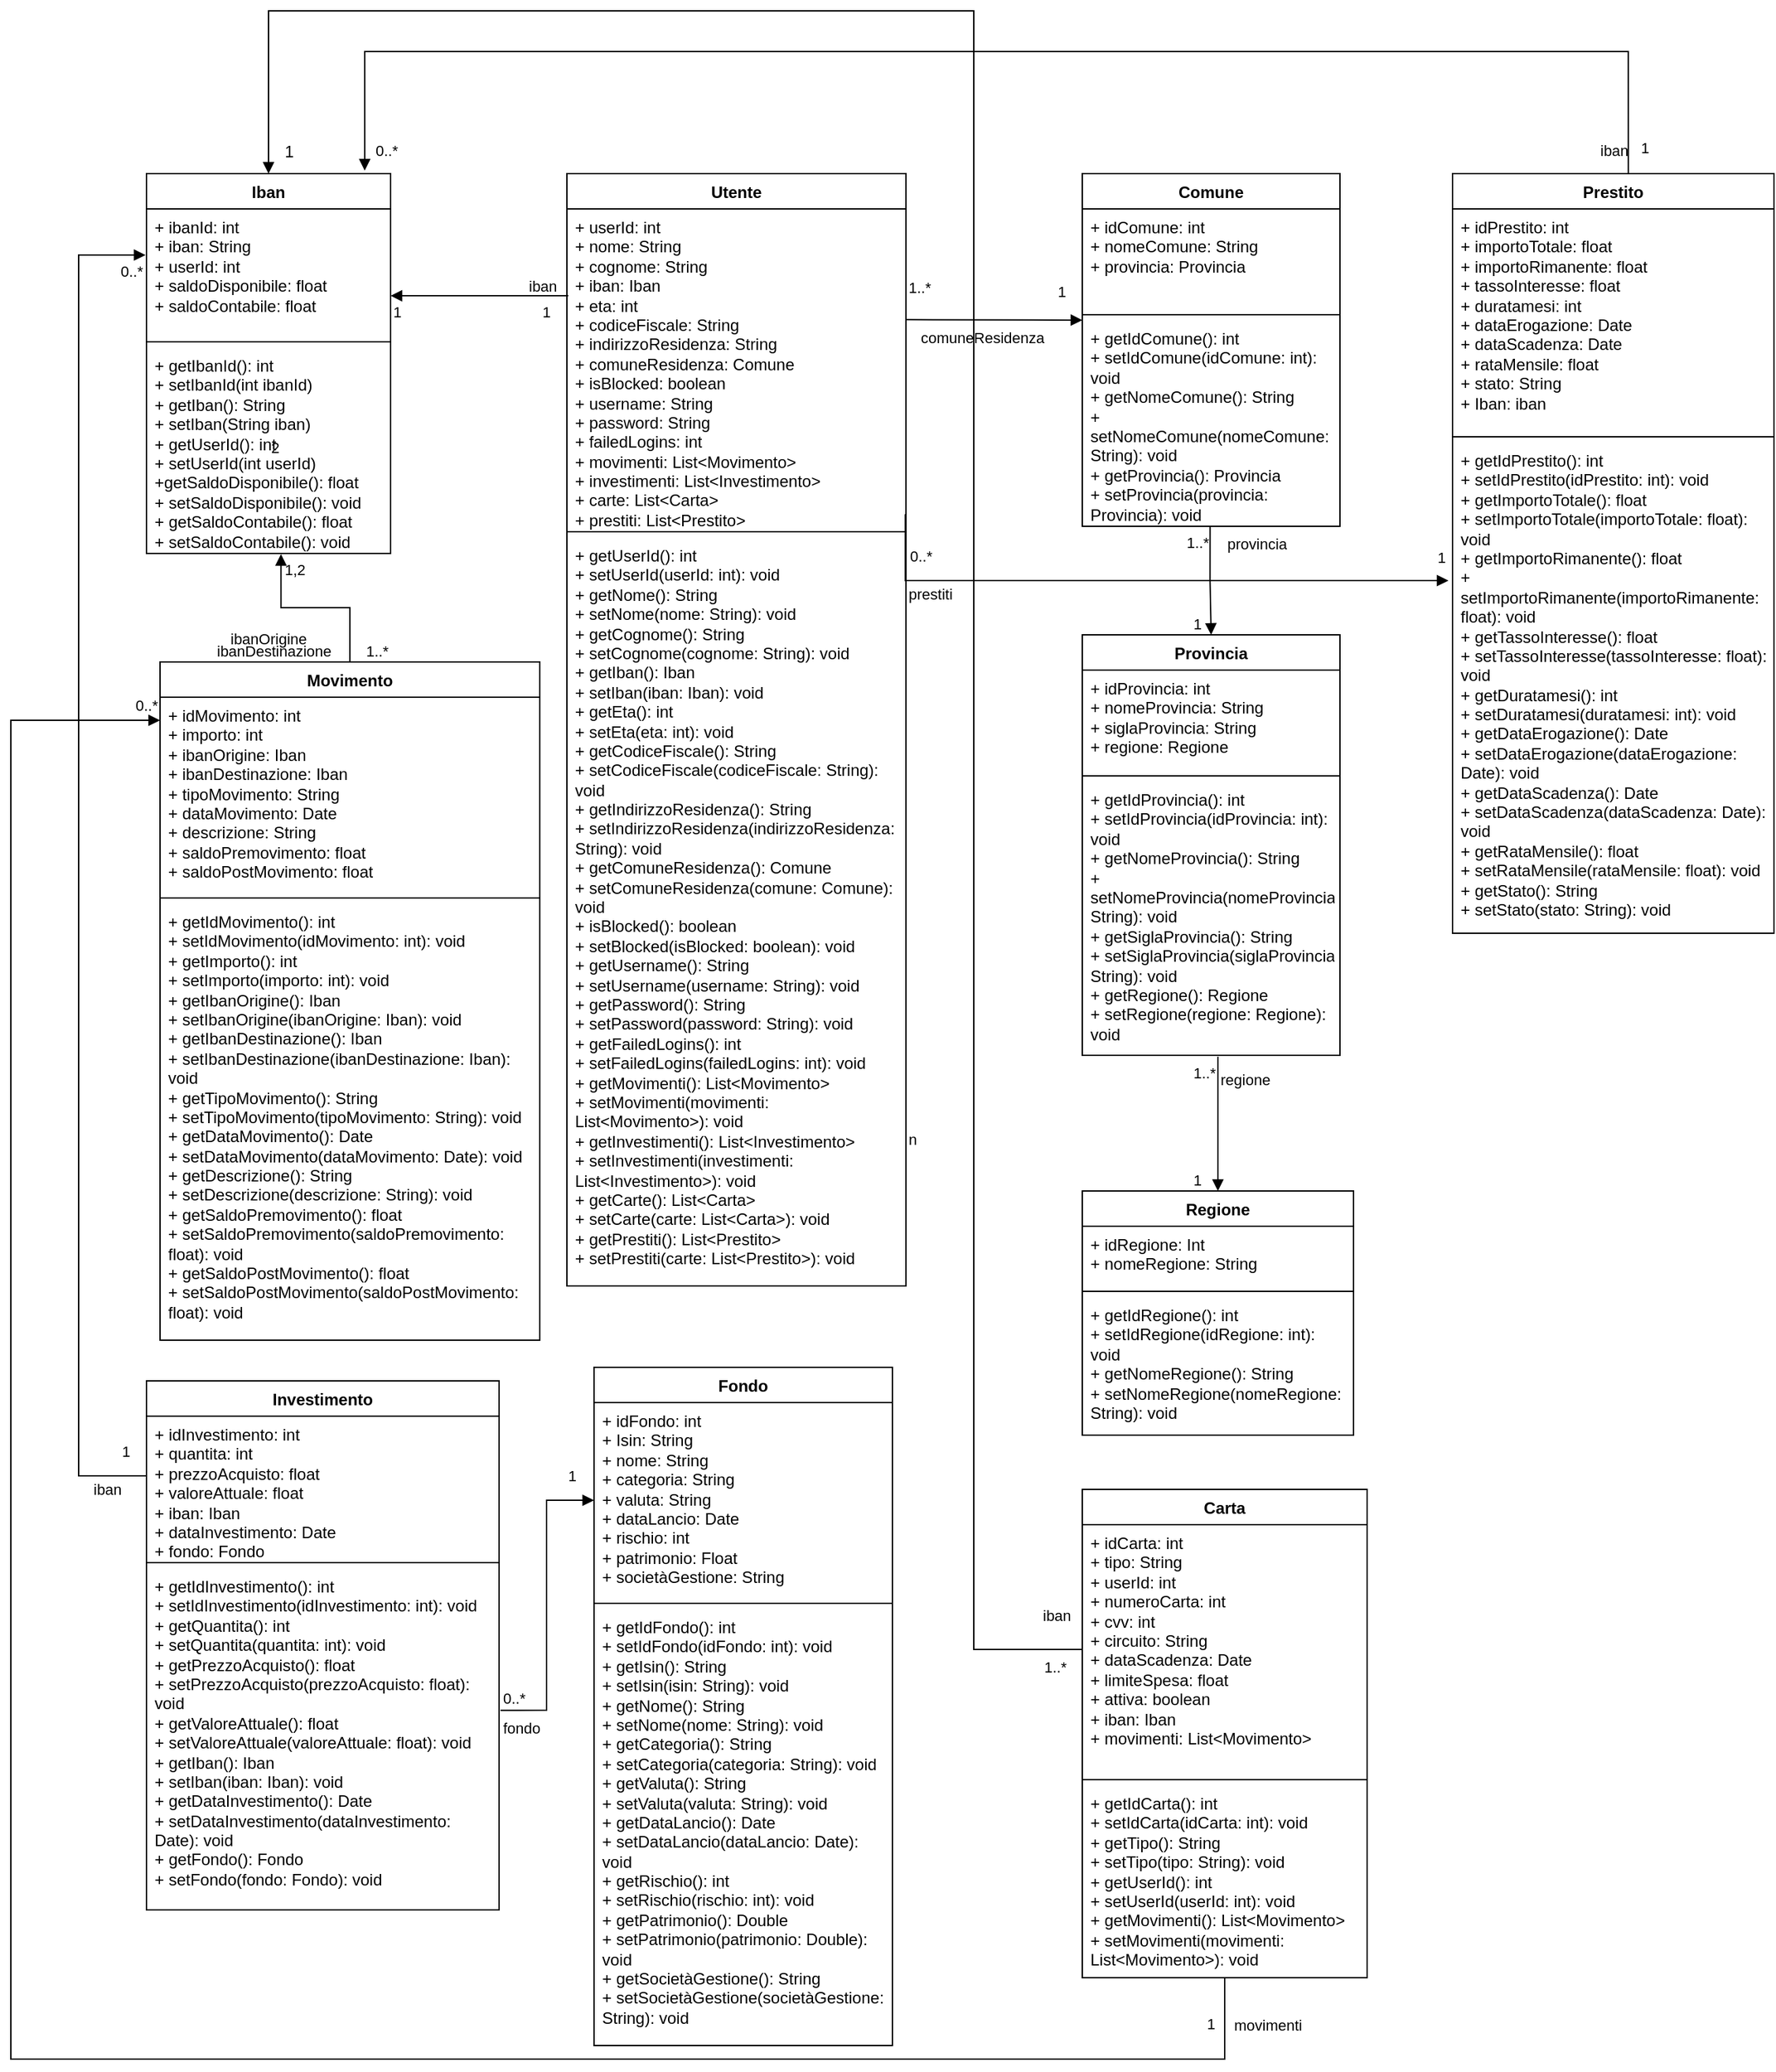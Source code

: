 <mxfile version="27.2.0">
  <diagram name="Pagina-1" id="2231qErL2XZOnBb7ZVaO">
    <mxGraphModel dx="1758" dy="702" grid="1" gridSize="10" guides="0" tooltips="1" connect="1" arrows="1" fold="1" page="1" pageScale="1" pageWidth="207" pageHeight="207" math="0" shadow="0">
      <root>
        <mxCell id="0" />
        <mxCell id="1" parent="0" />
        <mxCell id="pQTNSRN1XWMmVa6OmcXm-1" value="Utente" style="swimlane;fontStyle=1;align=center;verticalAlign=top;childLayout=stackLayout;horizontal=1;startSize=26;horizontalStack=0;resizeParent=1;resizeParentMax=0;resizeLast=0;collapsible=1;marginBottom=0;whiteSpace=wrap;html=1;" vertex="1" parent="1">
          <mxGeometry x="1270" y="840" width="250" height="820" as="geometry" />
        </mxCell>
        <mxCell id="pQTNSRN1XWMmVa6OmcXm-2" value="&lt;div&gt;+ userId: int&lt;/div&gt;&lt;div&gt;+ nome: String&lt;/div&gt;&lt;div&gt;+ cognome: String&lt;/div&gt;&lt;div&gt;+ iban: Iban&lt;/div&gt;&lt;div&gt;+ eta: int&lt;/div&gt;&lt;div&gt;+ codiceFiscale: String&lt;/div&gt;&lt;div&gt;+ indirizzoResidenza: String&lt;/div&gt;&lt;div&gt;+ comuneResidenza: Comune&lt;/div&gt;&lt;div&gt;+ isBlocked: boolean&lt;/div&gt;&lt;div&gt;+ username: String&lt;/div&gt;&lt;div&gt;+ password: String&lt;/div&gt;&lt;div&gt;+ failedLogins: int&lt;/div&gt;&lt;div&gt;+ movimenti: List&amp;lt;Movimento&amp;gt;&lt;/div&gt;&lt;div&gt;+ investimenti: List&amp;lt;Investimento&amp;gt;&lt;/div&gt;&lt;div&gt;+ carte: List&amp;lt;Carta&amp;gt;&lt;/div&gt;&lt;div&gt;+ prestiti: List&amp;lt;Prestito&amp;gt;&lt;/div&gt;" style="text;strokeColor=none;fillColor=none;align=left;verticalAlign=top;spacingLeft=4;spacingRight=4;overflow=hidden;rotatable=0;points=[[0,0.5],[1,0.5]];portConstraint=eastwest;whiteSpace=wrap;html=1;" vertex="1" parent="pQTNSRN1XWMmVa6OmcXm-1">
          <mxGeometry y="26" width="250" height="234" as="geometry" />
        </mxCell>
        <mxCell id="pQTNSRN1XWMmVa6OmcXm-3" value="" style="line;strokeWidth=1;fillColor=none;align=left;verticalAlign=middle;spacingTop=-1;spacingLeft=3;spacingRight=3;rotatable=0;labelPosition=right;points=[];portConstraint=eastwest;strokeColor=inherit;" vertex="1" parent="pQTNSRN1XWMmVa6OmcXm-1">
          <mxGeometry y="260" width="250" height="8" as="geometry" />
        </mxCell>
        <mxCell id="pQTNSRN1XWMmVa6OmcXm-4" value="&lt;div&gt;&lt;div&gt;&lt;div&gt;+ getUserId(): int&lt;/div&gt;&lt;div&gt;+ setUserId(userId: int): void&lt;/div&gt;&lt;div&gt;+ getNome(): String&lt;/div&gt;&lt;div&gt;+ setNome(nome: String): void&lt;/div&gt;&lt;div&gt;+ getCognome(): String&lt;/div&gt;&lt;div&gt;+ setCognome(cognome: String): void&lt;/div&gt;&lt;div&gt;+ getIban(): Iban&lt;/div&gt;&lt;div&gt;+ setIban(iban: Iban): void&lt;/div&gt;&lt;div&gt;+ getEta(): int&lt;/div&gt;&lt;div&gt;+ setEta(eta: int): void&lt;/div&gt;&lt;div&gt;+ getCodiceFiscale(): String&lt;/div&gt;&lt;div&gt;+ setCodiceFiscale(codiceFiscale: String): void&lt;/div&gt;&lt;div&gt;+ getIndirizzoResidenza(): String&lt;/div&gt;&lt;div&gt;+ setIndirizzoResidenza(indirizzoResidenza: String): void&lt;/div&gt;&lt;div&gt;+ getComuneResidenza(): Comune&lt;/div&gt;&lt;div&gt;+ setComuneResidenza(comune: Comune): void&lt;/div&gt;&lt;div&gt;+ isBlocked(): boolean&lt;/div&gt;&lt;div&gt;+ setBlocked(isBlocked: boolean): void&lt;/div&gt;&lt;div&gt;+ getUsername(): String&lt;/div&gt;&lt;div&gt;+ setUsername(username: String): void&lt;/div&gt;&lt;div&gt;+ getPassword(): String&lt;/div&gt;&lt;div&gt;+ setPassword(password: String): void&lt;/div&gt;&lt;div&gt;+ getFailedLogins(): int&lt;/div&gt;&lt;div&gt;+ setFailedLogins(failedLogins: int): void&lt;/div&gt;&lt;div&gt;+ getMovimenti(): List&amp;lt;Movimento&amp;gt;&lt;/div&gt;&lt;div&gt;+ setMovimenti(movimenti: List&amp;lt;Movimento&amp;gt;): void&lt;/div&gt;&lt;div&gt;+ getInvestimenti(): List&amp;lt;Investimento&amp;gt;&lt;/div&gt;&lt;div&gt;+ setInvestimenti(investimenti: List&amp;lt;Investimento&amp;gt;): void&lt;/div&gt;&lt;div&gt;+ getCarte(): List&amp;lt;Carta&amp;gt;&lt;/div&gt;&lt;div&gt;+ setCarte(carte: List&amp;lt;Carta&amp;gt;): void&lt;/div&gt;&lt;/div&gt;&lt;/div&gt;&lt;div&gt;&lt;div&gt;+ getPrestiti(): List&amp;lt;Prestito&amp;gt;&lt;/div&gt;&lt;div&gt;+ setPrestiti(carte: List&amp;lt;Prestito&amp;gt;): void&lt;/div&gt;&lt;/div&gt;&lt;div&gt;&lt;br&gt;&lt;/div&gt;" style="text;strokeColor=none;fillColor=none;align=left;verticalAlign=top;spacingLeft=4;spacingRight=4;overflow=hidden;rotatable=0;points=[[0,0.5],[1,0.5]];portConstraint=eastwest;whiteSpace=wrap;html=1;" vertex="1" parent="pQTNSRN1XWMmVa6OmcXm-1">
          <mxGeometry y="268" width="250" height="552" as="geometry" />
        </mxCell>
        <mxCell id="pQTNSRN1XWMmVa6OmcXm-5" value="Iban" style="swimlane;fontStyle=1;align=center;verticalAlign=top;childLayout=stackLayout;horizontal=1;startSize=26;horizontalStack=0;resizeParent=1;resizeParentMax=0;resizeLast=0;collapsible=1;marginBottom=0;whiteSpace=wrap;html=1;" vertex="1" parent="1">
          <mxGeometry x="960" y="840" width="180" height="280" as="geometry" />
        </mxCell>
        <mxCell id="pQTNSRN1XWMmVa6OmcXm-6" value="+ ibanId: int&lt;div&gt;+ iban: String&lt;/div&gt;&lt;div&gt;+ userId: int&lt;/div&gt;&lt;div&gt;+ saldoDisponibile: float&lt;/div&gt;&lt;div&gt;+ saldoContabile: float&lt;/div&gt;" style="text;strokeColor=none;fillColor=none;align=left;verticalAlign=top;spacingLeft=4;spacingRight=4;overflow=hidden;rotatable=0;points=[[0,0.5],[1,0.5]];portConstraint=eastwest;whiteSpace=wrap;html=1;" vertex="1" parent="pQTNSRN1XWMmVa6OmcXm-5">
          <mxGeometry y="26" width="180" height="94" as="geometry" />
        </mxCell>
        <mxCell id="pQTNSRN1XWMmVa6OmcXm-7" value="" style="line;strokeWidth=1;fillColor=none;align=left;verticalAlign=middle;spacingTop=-1;spacingLeft=3;spacingRight=3;rotatable=0;labelPosition=right;points=[];portConstraint=eastwest;strokeColor=inherit;" vertex="1" parent="pQTNSRN1XWMmVa6OmcXm-5">
          <mxGeometry y="120" width="180" height="8" as="geometry" />
        </mxCell>
        <mxCell id="pQTNSRN1XWMmVa6OmcXm-8" value="&lt;div&gt;+ getIbanId(): int&lt;/div&gt;&lt;div&gt;+ setIbanId(int ibanId)&lt;/div&gt;&lt;div&gt;+ getIban(): String&lt;/div&gt;&lt;div&gt;+ setIban(String iban)&lt;/div&gt;&lt;div&gt;+ getUserId(): int&lt;/div&gt;&lt;div&gt;+ setUserId(int userId)&lt;br&gt;+getSaldoDisponibile(): float&lt;/div&gt;&lt;div&gt;&lt;div&gt;+ setSaldoDisponibile(): void&lt;/div&gt;&lt;/div&gt;&lt;div&gt;+ getSaldoContabile(): float&lt;/div&gt;&lt;div&gt;+ setSaldoContabile(): void&lt;/div&gt;&lt;div&gt;&lt;br&gt;&lt;/div&gt;" style="text;strokeColor=none;fillColor=none;align=left;verticalAlign=top;spacingLeft=4;spacingRight=4;overflow=hidden;rotatable=0;points=[[0,0.5],[1,0.5]];portConstraint=eastwest;whiteSpace=wrap;html=1;" vertex="1" parent="pQTNSRN1XWMmVa6OmcXm-5">
          <mxGeometry y="128" width="180" height="152" as="geometry" />
        </mxCell>
        <mxCell id="pQTNSRN1XWMmVa6OmcXm-9" value="iban" style="endArrow=block;endFill=1;html=1;edgeStyle=orthogonalEdgeStyle;align=left;verticalAlign=top;rounded=0;entryX=1;entryY=0.681;entryDx=0;entryDy=0;entryPerimeter=0;labelBackgroundColor=none;" edge="1" parent="1" target="pQTNSRN1XWMmVa6OmcXm-6">
          <mxGeometry x="-0.527" y="-20" relative="1" as="geometry">
            <mxPoint x="1271" y="930" as="sourcePoint" />
            <mxPoint x="1160" y="910" as="targetPoint" />
            <Array as="points">
              <mxPoint x="1271" y="930" />
            </Array>
            <mxPoint as="offset" />
          </mxGeometry>
        </mxCell>
        <mxCell id="pQTNSRN1XWMmVa6OmcXm-10" value="1" style="edgeLabel;resizable=0;html=1;align=left;verticalAlign=bottom;labelBackgroundColor=none;" connectable="0" vertex="1" parent="pQTNSRN1XWMmVa6OmcXm-9">
          <mxGeometry x="-1" relative="1" as="geometry">
            <mxPoint x="-131" y="20" as="offset" />
          </mxGeometry>
        </mxCell>
        <mxCell id="pQTNSRN1XWMmVa6OmcXm-15" value="Comune" style="swimlane;fontStyle=1;align=center;verticalAlign=top;childLayout=stackLayout;horizontal=1;startSize=26;horizontalStack=0;resizeParent=1;resizeParentMax=0;resizeLast=0;collapsible=1;marginBottom=0;whiteSpace=wrap;html=1;" vertex="1" parent="1">
          <mxGeometry x="1650" y="840" width="190" height="260" as="geometry" />
        </mxCell>
        <mxCell id="pQTNSRN1XWMmVa6OmcXm-16" value="+ idComune: int&lt;div&gt;+ nomeComune: String&lt;/div&gt;&lt;div&gt;+ provincia: Provincia&lt;br&gt;&lt;div&gt;&lt;br&gt;&lt;/div&gt;&lt;/div&gt;" style="text;strokeColor=none;fillColor=none;align=left;verticalAlign=top;spacingLeft=4;spacingRight=4;overflow=hidden;rotatable=0;points=[[0,0.5],[1,0.5]];portConstraint=eastwest;whiteSpace=wrap;html=1;" vertex="1" parent="pQTNSRN1XWMmVa6OmcXm-15">
          <mxGeometry y="26" width="190" height="74" as="geometry" />
        </mxCell>
        <mxCell id="pQTNSRN1XWMmVa6OmcXm-17" value="" style="line;strokeWidth=1;fillColor=none;align=left;verticalAlign=middle;spacingTop=-1;spacingLeft=3;spacingRight=3;rotatable=0;labelPosition=right;points=[];portConstraint=eastwest;strokeColor=inherit;" vertex="1" parent="pQTNSRN1XWMmVa6OmcXm-15">
          <mxGeometry y="100" width="190" height="8" as="geometry" />
        </mxCell>
        <mxCell id="pQTNSRN1XWMmVa6OmcXm-18" value="&lt;div&gt;&lt;div&gt;+ getIdComune(): int&lt;/div&gt;&lt;div&gt;+ setIdComune(idComune: int): void&lt;/div&gt;&lt;div&gt;+ getNomeComune(): String&lt;/div&gt;&lt;div&gt;+ setNomeComune(nomeComune: String): void&lt;/div&gt;&lt;div&gt;+ getProvincia(): Provincia&lt;/div&gt;&lt;div&gt;+ setProvincia(provincia: Provincia): void&lt;/div&gt;&lt;/div&gt;&lt;div&gt;&lt;br&gt;&lt;/div&gt;" style="text;strokeColor=none;fillColor=none;align=left;verticalAlign=top;spacingLeft=4;spacingRight=4;overflow=hidden;rotatable=0;points=[[0,0.5],[1,0.5]];portConstraint=eastwest;whiteSpace=wrap;html=1;" vertex="1" parent="pQTNSRN1XWMmVa6OmcXm-15">
          <mxGeometry y="108" width="190" height="152" as="geometry" />
        </mxCell>
        <mxCell id="pQTNSRN1XWMmVa6OmcXm-19" value="comuneResidenza" style="endArrow=block;endFill=1;html=1;edgeStyle=orthogonalEdgeStyle;align=left;verticalAlign=top;rounded=0;labelBackgroundColor=none;exitX=1;exitY=0.349;exitDx=0;exitDy=0;exitPerimeter=0;" edge="1" parent="1" source="pQTNSRN1XWMmVa6OmcXm-2">
          <mxGeometry x="-0.855" relative="1" as="geometry">
            <mxPoint x="1510" y="950" as="sourcePoint" />
            <mxPoint x="1650" y="948" as="targetPoint" />
            <Array as="points">
              <mxPoint x="1540" y="948" />
              <mxPoint x="1650" y="948" />
            </Array>
            <mxPoint as="offset" />
          </mxGeometry>
        </mxCell>
        <mxCell id="pQTNSRN1XWMmVa6OmcXm-20" value="1..*" style="edgeLabel;resizable=0;html=1;align=left;verticalAlign=bottom;" connectable="0" vertex="1" parent="pQTNSRN1XWMmVa6OmcXm-19">
          <mxGeometry x="-1" relative="1" as="geometry">
            <mxPoint y="-15" as="offset" />
          </mxGeometry>
        </mxCell>
        <mxCell id="pQTNSRN1XWMmVa6OmcXm-22" value="1" style="edgeLabel;resizable=0;html=1;align=left;verticalAlign=bottom;labelBackgroundColor=none;" connectable="0" vertex="1" parent="1">
          <mxGeometry x="1630" y="935" as="geometry" />
        </mxCell>
        <mxCell id="pQTNSRN1XWMmVa6OmcXm-23" value="Provincia" style="swimlane;fontStyle=1;align=center;verticalAlign=top;childLayout=stackLayout;horizontal=1;startSize=26;horizontalStack=0;resizeParent=1;resizeParentMax=0;resizeLast=0;collapsible=1;marginBottom=0;whiteSpace=wrap;html=1;" vertex="1" parent="1">
          <mxGeometry x="1650" y="1180" width="190" height="310" as="geometry" />
        </mxCell>
        <mxCell id="pQTNSRN1XWMmVa6OmcXm-24" value="+ idProvincia: int&lt;div&gt;+ nomeProvincia: String&lt;/div&gt;&lt;div&gt;+ siglaProvincia: String&lt;/div&gt;&lt;div&gt;+ regione: Regione&lt;br&gt;&lt;div&gt;&lt;br&gt;&lt;/div&gt;&lt;/div&gt;" style="text;strokeColor=none;fillColor=none;align=left;verticalAlign=top;spacingLeft=4;spacingRight=4;overflow=hidden;rotatable=0;points=[[0,0.5],[1,0.5]];portConstraint=eastwest;whiteSpace=wrap;html=1;" vertex="1" parent="pQTNSRN1XWMmVa6OmcXm-23">
          <mxGeometry y="26" width="190" height="74" as="geometry" />
        </mxCell>
        <mxCell id="pQTNSRN1XWMmVa6OmcXm-25" value="" style="line;strokeWidth=1;fillColor=none;align=left;verticalAlign=middle;spacingTop=-1;spacingLeft=3;spacingRight=3;rotatable=0;labelPosition=right;points=[];portConstraint=eastwest;strokeColor=inherit;" vertex="1" parent="pQTNSRN1XWMmVa6OmcXm-23">
          <mxGeometry y="100" width="190" height="8" as="geometry" />
        </mxCell>
        <mxCell id="pQTNSRN1XWMmVa6OmcXm-26" value="&lt;div&gt;&lt;div&gt;+ getIdProvincia(): int&lt;/div&gt;&lt;div&gt;+ setIdProvincia(idProvincia: int): void&lt;/div&gt;&lt;div&gt;+ getNomeProvincia(): String&lt;/div&gt;&lt;div&gt;+ setNomeProvincia(nomeProvincia: String): void&lt;/div&gt;&lt;div&gt;+ getSiglaProvincia(): String&lt;/div&gt;&lt;div&gt;+ setSiglaProvincia(siglaProvincia: String): void&lt;/div&gt;&lt;div&gt;+ getRegione(): Regione&lt;/div&gt;&lt;div&gt;+ setRegione(regione: Regione): void&lt;/div&gt;&lt;/div&gt;&lt;div&gt;&lt;br&gt;&lt;/div&gt;" style="text;strokeColor=none;fillColor=none;align=left;verticalAlign=top;spacingLeft=4;spacingRight=4;overflow=hidden;rotatable=0;points=[[0,0.5],[1,0.5]];portConstraint=eastwest;whiteSpace=wrap;html=1;" vertex="1" parent="pQTNSRN1XWMmVa6OmcXm-23">
          <mxGeometry y="108" width="190" height="202" as="geometry" />
        </mxCell>
        <mxCell id="pQTNSRN1XWMmVa6OmcXm-28" value="provincia" style="endArrow=block;endFill=1;html=1;edgeStyle=orthogonalEdgeStyle;align=left;verticalAlign=top;rounded=0;exitX=0.496;exitY=1.003;exitDx=0;exitDy=0;exitPerimeter=0;entryX=0.5;entryY=0;entryDx=0;entryDy=0;labelBackgroundColor=none;" edge="1" parent="1" source="pQTNSRN1XWMmVa6OmcXm-18" target="pQTNSRN1XWMmVa6OmcXm-23">
          <mxGeometry x="-1" y="11" relative="1" as="geometry">
            <mxPoint x="1760" y="1130" as="sourcePoint" />
            <mxPoint x="1730" y="1200" as="targetPoint" />
            <mxPoint as="offset" />
          </mxGeometry>
        </mxCell>
        <mxCell id="pQTNSRN1XWMmVa6OmcXm-29" value="1..*" style="edgeLabel;resizable=0;html=1;align=left;verticalAlign=bottom;labelBackgroundColor=none;" connectable="0" vertex="1" parent="pQTNSRN1XWMmVa6OmcXm-28">
          <mxGeometry x="-1" relative="1" as="geometry">
            <mxPoint x="-19" y="20" as="offset" />
          </mxGeometry>
        </mxCell>
        <mxCell id="pQTNSRN1XWMmVa6OmcXm-30" value="1" style="edgeLabel;resizable=0;html=1;align=left;verticalAlign=bottom;labelBackgroundColor=none;" connectable="0" vertex="1" parent="1">
          <mxGeometry x="1730" y="1180" as="geometry" />
        </mxCell>
        <mxCell id="pQTNSRN1XWMmVa6OmcXm-31" value="Regione" style="swimlane;fontStyle=1;align=center;verticalAlign=top;childLayout=stackLayout;horizontal=1;startSize=26;horizontalStack=0;resizeParent=1;resizeParentMax=0;resizeLast=0;collapsible=1;marginBottom=0;whiteSpace=wrap;html=1;" vertex="1" parent="1">
          <mxGeometry x="1650" y="1590" width="200" height="180" as="geometry" />
        </mxCell>
        <mxCell id="pQTNSRN1XWMmVa6OmcXm-32" value="+ idRegione: Int&lt;div&gt;+ nomeRegione: String&lt;/div&gt;" style="text;strokeColor=none;fillColor=none;align=left;verticalAlign=top;spacingLeft=4;spacingRight=4;overflow=hidden;rotatable=0;points=[[0,0.5],[1,0.5]];portConstraint=eastwest;whiteSpace=wrap;html=1;" vertex="1" parent="pQTNSRN1XWMmVa6OmcXm-31">
          <mxGeometry y="26" width="200" height="44" as="geometry" />
        </mxCell>
        <mxCell id="pQTNSRN1XWMmVa6OmcXm-33" value="" style="line;strokeWidth=1;fillColor=none;align=left;verticalAlign=middle;spacingTop=-1;spacingLeft=3;spacingRight=3;rotatable=0;labelPosition=right;points=[];portConstraint=eastwest;strokeColor=inherit;" vertex="1" parent="pQTNSRN1XWMmVa6OmcXm-31">
          <mxGeometry y="70" width="200" height="8" as="geometry" />
        </mxCell>
        <mxCell id="pQTNSRN1XWMmVa6OmcXm-34" value="&lt;div&gt;&lt;div&gt;+ getIdRegione(): int&lt;/div&gt;&lt;div&gt;+ setIdRegione(idRegione: int): void&lt;/div&gt;&lt;div&gt;+ getNomeRegione(): String&lt;/div&gt;&lt;div&gt;+ setNomeRegione(nomeRegione: String): void&lt;/div&gt;&lt;/div&gt;&lt;div&gt;&lt;br&gt;&lt;/div&gt;" style="text;strokeColor=none;fillColor=none;align=left;verticalAlign=top;spacingLeft=4;spacingRight=4;overflow=hidden;rotatable=0;points=[[0,0.5],[1,0.5]];portConstraint=eastwest;whiteSpace=wrap;html=1;" vertex="1" parent="pQTNSRN1XWMmVa6OmcXm-31">
          <mxGeometry y="78" width="200" height="102" as="geometry" />
        </mxCell>
        <mxCell id="pQTNSRN1XWMmVa6OmcXm-35" value="regione" style="endArrow=block;endFill=1;html=1;edgeStyle=orthogonalEdgeStyle;align=left;verticalAlign=top;rounded=0;entryX=0.5;entryY=0;entryDx=0;entryDy=0;labelBackgroundColor=none;" edge="1" parent="1" target="pQTNSRN1XWMmVa6OmcXm-31">
          <mxGeometry x="-0.901" y="-1" relative="1" as="geometry">
            <mxPoint x="1750" y="1491" as="sourcePoint" />
            <mxPoint x="1600" y="1420" as="targetPoint" />
            <Array as="points">
              <mxPoint x="1750" y="1491" />
            </Array>
            <mxPoint x="1" y="-1" as="offset" />
          </mxGeometry>
        </mxCell>
        <mxCell id="pQTNSRN1XWMmVa6OmcXm-36" value="1..*" style="edgeLabel;resizable=0;html=1;align=left;verticalAlign=bottom;labelBackgroundColor=none;" connectable="0" vertex="1" parent="pQTNSRN1XWMmVa6OmcXm-35">
          <mxGeometry x="-1" relative="1" as="geometry">
            <mxPoint x="-20" y="20" as="offset" />
          </mxGeometry>
        </mxCell>
        <mxCell id="pQTNSRN1XWMmVa6OmcXm-37" value="1" style="edgeLabel;resizable=0;html=1;align=left;verticalAlign=bottom;labelBackgroundColor=none;" connectable="0" vertex="1" parent="1">
          <mxGeometry x="1730" y="1590" as="geometry" />
        </mxCell>
        <mxCell id="pQTNSRN1XWMmVa6OmcXm-38" value="1" style="edgeLabel;resizable=0;html=1;align=left;verticalAlign=bottom;labelBackgroundColor=none;" connectable="0" vertex="1" parent="1">
          <mxGeometry x="1250" y="950" as="geometry" />
        </mxCell>
        <mxCell id="pQTNSRN1XWMmVa6OmcXm-47" value="Movimento" style="swimlane;fontStyle=1;align=center;verticalAlign=top;childLayout=stackLayout;horizontal=1;startSize=26;horizontalStack=0;resizeParent=1;resizeParentMax=0;resizeLast=0;collapsible=1;marginBottom=0;whiteSpace=wrap;html=1;" vertex="1" parent="1">
          <mxGeometry x="970" y="1200" width="280" height="500" as="geometry" />
        </mxCell>
        <mxCell id="pQTNSRN1XWMmVa6OmcXm-48" value="+ idMovimento: int&lt;div&gt;+ importo: int&lt;/div&gt;&lt;div&gt;+ ibanOrigine: Iban&lt;/div&gt;&lt;div&gt;+ ibanDestinazione: Iban&lt;/div&gt;&lt;div&gt;+ tipoMovimento: String&lt;/div&gt;&lt;div&gt;+ dataMovimento: Date&lt;/div&gt;&lt;div&gt;+ descrizione: String&lt;/div&gt;&lt;div&gt;+ saldoPremovimento: float&lt;/div&gt;&lt;div&gt;+ saldoPostMovimento: float&lt;/div&gt;&lt;div&gt;&lt;br&gt;&lt;/div&gt;" style="text;strokeColor=none;fillColor=none;align=left;verticalAlign=top;spacingLeft=4;spacingRight=4;overflow=hidden;rotatable=0;points=[[0,0.5],[1,0.5]];portConstraint=eastwest;whiteSpace=wrap;html=1;" vertex="1" parent="pQTNSRN1XWMmVa6OmcXm-47">
          <mxGeometry y="26" width="280" height="144" as="geometry" />
        </mxCell>
        <mxCell id="pQTNSRN1XWMmVa6OmcXm-49" value="" style="line;strokeWidth=1;fillColor=none;align=left;verticalAlign=middle;spacingTop=-1;spacingLeft=3;spacingRight=3;rotatable=0;labelPosition=right;points=[];portConstraint=eastwest;strokeColor=inherit;" vertex="1" parent="pQTNSRN1XWMmVa6OmcXm-47">
          <mxGeometry y="170" width="280" height="8" as="geometry" />
        </mxCell>
        <mxCell id="pQTNSRN1XWMmVa6OmcXm-50" value="&lt;div&gt;&lt;div&gt;&lt;div&gt;+ getIdMovimento(): int&lt;/div&gt;&lt;div&gt;+ setIdMovimento(idMovimento: int): void&lt;/div&gt;&lt;div&gt;+ getImporto(): int&lt;/div&gt;&lt;div&gt;+ setImporto(importo: int): void&lt;/div&gt;&lt;div&gt;+ getIbanOrigine(): Iban&lt;/div&gt;&lt;div&gt;+ setIbanOrigine(ibanOrigine: Iban): void&lt;/div&gt;&lt;div&gt;+ getIbanDestinazione(): Iban&lt;/div&gt;&lt;div&gt;+ setIbanDestinazione(ibanDestinazione: Iban): void&lt;/div&gt;&lt;div&gt;+ getTipoMovimento(): String&lt;/div&gt;&lt;div&gt;+ setTipoMovimento(tipoMovimento: String): void&lt;/div&gt;&lt;div&gt;+ getDataMovimento(): Date&lt;/div&gt;&lt;div&gt;+ setDataMovimento(dataMovimento: Date): void&lt;/div&gt;&lt;div&gt;+ getDescrizione(): String&lt;/div&gt;&lt;div&gt;+ setDescrizione(descrizione: String): void&lt;/div&gt;&lt;div&gt;+ getSaldoPremovimento(): float&lt;/div&gt;&lt;div&gt;+ setSaldoPremovimento(saldoPremovimento: float): void&lt;/div&gt;&lt;div&gt;+ getSaldoPostMovimento(): float&lt;/div&gt;&lt;div&gt;+ setSaldoPostMovimento(saldoPostMovimento: float): void&lt;/div&gt;&lt;/div&gt;&lt;/div&gt;&lt;div&gt;&lt;br&gt;&lt;/div&gt;" style="text;strokeColor=none;fillColor=none;align=left;verticalAlign=top;spacingLeft=4;spacingRight=4;overflow=hidden;rotatable=0;points=[[0,0.5],[1,0.5]];portConstraint=eastwest;whiteSpace=wrap;html=1;" vertex="1" parent="pQTNSRN1XWMmVa6OmcXm-47">
          <mxGeometry y="178" width="280" height="322" as="geometry" />
        </mxCell>
        <mxCell id="pQTNSRN1XWMmVa6OmcXm-51" value="ibanOrigine" style="endArrow=block;endFill=1;html=1;edgeStyle=orthogonalEdgeStyle;align=left;verticalAlign=top;rounded=0;exitX=0.5;exitY=0;exitDx=0;exitDy=0;labelBackgroundColor=none;entryX=0.551;entryY=1.003;entryDx=0;entryDy=0;entryPerimeter=0;" edge="1" parent="1" source="pQTNSRN1XWMmVa6OmcXm-47" target="pQTNSRN1XWMmVa6OmcXm-8">
          <mxGeometry x="0.393" y="40" relative="1" as="geometry">
            <mxPoint x="1040" y="1130" as="sourcePoint" />
            <mxPoint x="1040" y="1070" as="targetPoint" />
            <mxPoint x="1" y="10" as="offset" />
          </mxGeometry>
        </mxCell>
        <mxCell id="pQTNSRN1XWMmVa6OmcXm-52" value="1..*" style="edgeLabel;resizable=0;html=1;align=left;verticalAlign=bottom;labelBackgroundColor=none;" connectable="0" vertex="1" parent="pQTNSRN1XWMmVa6OmcXm-51">
          <mxGeometry x="-1" relative="1" as="geometry">
            <mxPoint x="10" as="offset" />
          </mxGeometry>
        </mxCell>
        <mxCell id="pQTNSRN1XWMmVa6OmcXm-53" value="2" style="edgeLabel;resizable=0;html=1;align=left;verticalAlign=bottom;labelBackgroundColor=none;" connectable="0" vertex="1" parent="1">
          <mxGeometry x="1050" y="1050" as="geometry" />
        </mxCell>
        <mxCell id="pQTNSRN1XWMmVa6OmcXm-62" value="ibanDestinazione" style="edgeLabel;resizable=0;html=1;align=left;verticalAlign=bottom;labelBackgroundColor=none;" connectable="0" vertex="1" parent="1">
          <mxGeometry x="1010" y="1200" as="geometry" />
        </mxCell>
        <mxCell id="pQTNSRN1XWMmVa6OmcXm-64" value="Investimento" style="swimlane;fontStyle=1;align=center;verticalAlign=top;childLayout=stackLayout;horizontal=1;startSize=26;horizontalStack=0;resizeParent=1;resizeParentMax=0;resizeLast=0;collapsible=1;marginBottom=0;whiteSpace=wrap;html=1;" vertex="1" parent="1">
          <mxGeometry x="960" y="1730" width="260" height="390" as="geometry" />
        </mxCell>
        <mxCell id="pQTNSRN1XWMmVa6OmcXm-65" value="+ idInvestimento: int&lt;div&gt;+ quantita: int&lt;/div&gt;&lt;div&gt;+ prezzoAcquisto: float&lt;/div&gt;&lt;div&gt;+ valoreAttuale: float&lt;/div&gt;&lt;div&gt;+ iban: Iban&lt;/div&gt;&lt;div&gt;+ dataInvestimento: Date&lt;/div&gt;&lt;div&gt;+ fondo: Fondo&lt;/div&gt;&lt;div&gt;&lt;br&gt;&lt;div&gt;&lt;br&gt;&lt;/div&gt;&lt;div&gt;&lt;br&gt;&lt;/div&gt;&lt;/div&gt;" style="text;strokeColor=none;fillColor=none;align=left;verticalAlign=top;spacingLeft=4;spacingRight=4;overflow=hidden;rotatable=0;points=[[0,0.5],[1,0.5]];portConstraint=eastwest;whiteSpace=wrap;html=1;" vertex="1" parent="pQTNSRN1XWMmVa6OmcXm-64">
          <mxGeometry y="26" width="260" height="104" as="geometry" />
        </mxCell>
        <mxCell id="pQTNSRN1XWMmVa6OmcXm-66" value="" style="line;strokeWidth=1;fillColor=none;align=left;verticalAlign=middle;spacingTop=-1;spacingLeft=3;spacingRight=3;rotatable=0;labelPosition=right;points=[];portConstraint=eastwest;strokeColor=inherit;" vertex="1" parent="pQTNSRN1XWMmVa6OmcXm-64">
          <mxGeometry y="130" width="260" height="8" as="geometry" />
        </mxCell>
        <mxCell id="pQTNSRN1XWMmVa6OmcXm-67" value="&lt;div&gt;&lt;div&gt;&lt;div&gt;+ getIdInvestimento(): int&lt;/div&gt;&lt;div&gt;+ setIdInvestimento(idInvestimento: int): void&lt;/div&gt;&lt;div&gt;+ getQuantita(): int&lt;/div&gt;&lt;div&gt;+ setQuantita(quantita: int): void&lt;/div&gt;&lt;div&gt;+ getPrezzoAcquisto(): float&lt;/div&gt;&lt;div&gt;+ setPrezzoAcquisto(prezzoAcquisto: float): void&lt;/div&gt;&lt;div&gt;+ getValoreAttuale(): float&lt;/div&gt;&lt;div&gt;+ setValoreAttuale(valoreAttuale: float): void&lt;/div&gt;&lt;div&gt;+ getIban(): Iban&lt;/div&gt;&lt;div&gt;+ setIban(iban: Iban): void&lt;/div&gt;&lt;div&gt;+ getDataInvestimento(): Date&lt;/div&gt;&lt;div&gt;+ setDataInvestimento(dataInvestimento: Date): void&lt;/div&gt;&lt;div&gt;+ getFondo(): Fondo&lt;/div&gt;&lt;div&gt;+ setFondo(fondo: Fondo): void&lt;/div&gt;&lt;/div&gt;&lt;/div&gt;&lt;div&gt;&lt;br&gt;&lt;/div&gt;" style="text;strokeColor=none;fillColor=none;align=left;verticalAlign=top;spacingLeft=4;spacingRight=4;overflow=hidden;rotatable=0;points=[[0,0.5],[1,0.5]];portConstraint=eastwest;whiteSpace=wrap;html=1;" vertex="1" parent="pQTNSRN1XWMmVa6OmcXm-64">
          <mxGeometry y="138" width="260" height="252" as="geometry" />
        </mxCell>
        <mxCell id="pQTNSRN1XWMmVa6OmcXm-68" value="Fondo" style="swimlane;fontStyle=1;align=center;verticalAlign=top;childLayout=stackLayout;horizontal=1;startSize=26;horizontalStack=0;resizeParent=1;resizeParentMax=0;resizeLast=0;collapsible=1;marginBottom=0;whiteSpace=wrap;html=1;" vertex="1" parent="1">
          <mxGeometry x="1290" y="1720" width="220" height="500" as="geometry" />
        </mxCell>
        <mxCell id="pQTNSRN1XWMmVa6OmcXm-69" value="+ idFondo: int&lt;div&gt;+ Isin: String&lt;/div&gt;&lt;div&gt;+ nome: String&lt;/div&gt;&lt;div&gt;+ categoria: String&lt;/div&gt;&lt;div&gt;+ valuta: String&lt;/div&gt;&lt;div&gt;+ dataLancio: Date&lt;/div&gt;&lt;div&gt;+ rischio: int&lt;/div&gt;&lt;div&gt;+ patrimonio: Float&lt;/div&gt;&lt;div&gt;+ societàGestione: String&lt;/div&gt;" style="text;strokeColor=none;fillColor=none;align=left;verticalAlign=top;spacingLeft=4;spacingRight=4;overflow=hidden;rotatable=0;points=[[0,0.5],[1,0.5]];portConstraint=eastwest;whiteSpace=wrap;html=1;" vertex="1" parent="pQTNSRN1XWMmVa6OmcXm-68">
          <mxGeometry y="26" width="220" height="144" as="geometry" />
        </mxCell>
        <mxCell id="pQTNSRN1XWMmVa6OmcXm-70" value="" style="line;strokeWidth=1;fillColor=none;align=left;verticalAlign=middle;spacingTop=-1;spacingLeft=3;spacingRight=3;rotatable=0;labelPosition=right;points=[];portConstraint=eastwest;strokeColor=inherit;" vertex="1" parent="pQTNSRN1XWMmVa6OmcXm-68">
          <mxGeometry y="170" width="220" height="8" as="geometry" />
        </mxCell>
        <mxCell id="pQTNSRN1XWMmVa6OmcXm-71" value="&lt;div&gt;+ getIdFondo(): int&lt;/div&gt;&lt;div&gt;+ setIdFondo(idFondo: int): void&lt;/div&gt;&lt;div&gt;+ getIsin(): String&lt;/div&gt;&lt;div&gt;+ setIsin(isin: String): void&lt;/div&gt;&lt;div&gt;+ getNome(): String&lt;/div&gt;&lt;div&gt;+ setNome(nome: String): void&lt;/div&gt;&lt;div&gt;+ getCategoria(): String&lt;/div&gt;&lt;div&gt;+ setCategoria(categoria: String): void&lt;/div&gt;&lt;div&gt;+ getValuta(): String&lt;/div&gt;&lt;div&gt;+ setValuta(valuta: String): void&lt;/div&gt;&lt;div&gt;+ getDataLancio(): Date&lt;/div&gt;&lt;div&gt;+ setDataLancio(dataLancio: Date): void&lt;/div&gt;&lt;div&gt;+ getRischio(): int&lt;/div&gt;&lt;div&gt;+ setRischio(rischio: int): void&lt;/div&gt;&lt;div&gt;+ getPatrimonio(): Double&lt;/div&gt;&lt;div&gt;+ setPatrimonio(patrimonio: Double): void&lt;/div&gt;&lt;div&gt;+ getSocietàGestione(): String&lt;/div&gt;&lt;div&gt;+ setSocietàGestione(societàGestione: String): void&lt;/div&gt;&lt;div&gt;&lt;br&gt;&lt;/div&gt;" style="text;strokeColor=none;fillColor=none;align=left;verticalAlign=top;spacingLeft=4;spacingRight=4;overflow=hidden;rotatable=0;points=[[0,0.5],[1,0.5]];portConstraint=eastwest;whiteSpace=wrap;html=1;" vertex="1" parent="pQTNSRN1XWMmVa6OmcXm-68">
          <mxGeometry y="178" width="220" height="322" as="geometry" />
        </mxCell>
        <mxCell id="pQTNSRN1XWMmVa6OmcXm-72" value="fondo" style="endArrow=block;endFill=1;html=1;edgeStyle=orthogonalEdgeStyle;align=left;verticalAlign=top;rounded=0;exitX=1.004;exitY=0.416;exitDx=0;exitDy=0;exitPerimeter=0;" edge="1" parent="1" source="pQTNSRN1XWMmVa6OmcXm-67" target="pQTNSRN1XWMmVa6OmcXm-69">
          <mxGeometry x="-1" relative="1" as="geometry">
            <mxPoint x="1200" y="1730" as="sourcePoint" />
            <mxPoint x="1360" y="1730" as="targetPoint" />
          </mxGeometry>
        </mxCell>
        <mxCell id="pQTNSRN1XWMmVa6OmcXm-73" value="0..*" style="edgeLabel;resizable=0;html=1;align=left;verticalAlign=bottom;labelBackgroundColor=none;" connectable="0" vertex="1" parent="pQTNSRN1XWMmVa6OmcXm-72">
          <mxGeometry x="-1" relative="1" as="geometry" />
        </mxCell>
        <mxCell id="pQTNSRN1XWMmVa6OmcXm-74" value="1" style="edgeLabel;resizable=0;html=1;align=left;verticalAlign=bottom;labelBackgroundColor=none;" connectable="0" vertex="1" parent="1">
          <mxGeometry x="1230" y="1710" as="geometry">
            <mxPoint x="39" y="98" as="offset" />
          </mxGeometry>
        </mxCell>
        <mxCell id="pQTNSRN1XWMmVa6OmcXm-75" value="iban" style="endArrow=block;endFill=1;html=1;edgeStyle=orthogonalEdgeStyle;align=left;verticalAlign=top;rounded=0;exitX=0;exitY=0.327;exitDx=0;exitDy=0;labelBackgroundColor=none;exitPerimeter=0;entryX=-0.004;entryY=0.296;entryDx=0;entryDy=0;entryPerimeter=0;" edge="1" parent="1">
          <mxGeometry x="-0.913" y="-3" relative="1" as="geometry">
            <mxPoint x="960.0" y="1797.008" as="sourcePoint" />
            <mxPoint x="959.28" y="900.824" as="targetPoint" />
            <Array as="points">
              <mxPoint x="960" y="1800" />
              <mxPoint x="910" y="1800" />
              <mxPoint x="910" y="900" />
              <mxPoint x="959" y="900" />
            </Array>
            <mxPoint as="offset" />
          </mxGeometry>
        </mxCell>
        <mxCell id="pQTNSRN1XWMmVa6OmcXm-76" value="1" style="edgeLabel;resizable=0;html=1;align=left;verticalAlign=bottom;labelBackgroundColor=none;" connectable="0" vertex="1" parent="pQTNSRN1XWMmVa6OmcXm-75">
          <mxGeometry x="-1" relative="1" as="geometry">
            <mxPoint x="-20" y="-7" as="offset" />
          </mxGeometry>
        </mxCell>
        <mxCell id="pQTNSRN1XWMmVa6OmcXm-77" value="0..*" style="edgeLabel;resizable=0;html=1;align=left;verticalAlign=bottom;labelBackgroundColor=none;" connectable="0" vertex="1" parent="1">
          <mxGeometry x="990" y="1480" as="geometry">
            <mxPoint x="-51" y="-560" as="offset" />
          </mxGeometry>
        </mxCell>
        <mxCell id="pQTNSRN1XWMmVa6OmcXm-82" value="Carta" style="swimlane;fontStyle=1;align=center;verticalAlign=top;childLayout=stackLayout;horizontal=1;startSize=26;horizontalStack=0;resizeParent=1;resizeParentMax=0;resizeLast=0;collapsible=1;marginBottom=0;whiteSpace=wrap;html=1;" vertex="1" parent="1">
          <mxGeometry x="1650" y="1810" width="210" height="360" as="geometry" />
        </mxCell>
        <mxCell id="pQTNSRN1XWMmVa6OmcXm-83" value="+ idCarta: int&lt;div&gt;+ tipo: String&lt;/div&gt;&lt;div&gt;+ userId: int&lt;/div&gt;&lt;div&gt;+ numeroCarta: int&lt;/div&gt;&lt;div&gt;+ cvv: int&lt;/div&gt;&lt;div&gt;+ circuito: String&lt;/div&gt;&lt;div&gt;+ dataScadenza: Date&lt;/div&gt;&lt;div&gt;+ limiteSpesa: float&lt;/div&gt;&lt;div&gt;+ attiva: boolean&lt;/div&gt;&lt;div&gt;+ iban: Iban&lt;/div&gt;&lt;div&gt;+ movimenti: List&amp;lt;Movimento&amp;gt;&lt;br&gt;&lt;div&gt;&lt;br&gt;&lt;/div&gt;&lt;/div&gt;" style="text;strokeColor=none;fillColor=none;align=left;verticalAlign=top;spacingLeft=4;spacingRight=4;overflow=hidden;rotatable=0;points=[[0,0.5],[1,0.5]];portConstraint=eastwest;whiteSpace=wrap;html=1;" vertex="1" parent="pQTNSRN1XWMmVa6OmcXm-82">
          <mxGeometry y="26" width="210" height="184" as="geometry" />
        </mxCell>
        <mxCell id="pQTNSRN1XWMmVa6OmcXm-84" value="" style="line;strokeWidth=1;fillColor=none;align=left;verticalAlign=middle;spacingTop=-1;spacingLeft=3;spacingRight=3;rotatable=0;labelPosition=right;points=[];portConstraint=eastwest;strokeColor=inherit;" vertex="1" parent="pQTNSRN1XWMmVa6OmcXm-82">
          <mxGeometry y="210" width="210" height="8" as="geometry" />
        </mxCell>
        <mxCell id="pQTNSRN1XWMmVa6OmcXm-85" value="&lt;div&gt;+ getIdCarta(): int&lt;/div&gt;&lt;div&gt;+ setIdCarta(idCarta: int): void&lt;/div&gt;&lt;div&gt;+ getTipo(): String&lt;/div&gt;&lt;div&gt;+ setTipo(tipo: String): void&lt;/div&gt;&lt;div&gt;+ getUserId(): int&lt;/div&gt;&lt;div&gt;+ setUserId(userId: int): void&lt;/div&gt;&lt;div&gt;+ getMovimenti(): List&amp;lt;Movimento&amp;gt;&lt;/div&gt;&lt;div&gt;+ setMovimenti(movimenti: List&amp;lt;Movimento&amp;gt;): void&lt;/div&gt;&lt;div&gt;&lt;br&gt;&lt;/div&gt;" style="text;strokeColor=none;fillColor=none;align=left;verticalAlign=top;spacingLeft=4;spacingRight=4;overflow=hidden;rotatable=0;points=[[0,0.5],[1,0.5]];portConstraint=eastwest;whiteSpace=wrap;html=1;" vertex="1" parent="pQTNSRN1XWMmVa6OmcXm-82">
          <mxGeometry y="218" width="210" height="142" as="geometry" />
        </mxCell>
        <mxCell id="pQTNSRN1XWMmVa6OmcXm-86" value="iban" style="endArrow=block;endFill=1;html=1;edgeStyle=orthogonalEdgeStyle;align=left;verticalAlign=top;rounded=0;exitX=0;exitY=0.5;exitDx=0;exitDy=0;labelBackgroundColor=none;" edge="1" parent="1" source="pQTNSRN1XWMmVa6OmcXm-83">
          <mxGeometry x="-0.969" y="-38" relative="1" as="geometry">
            <mxPoint x="1540" y="1770" as="sourcePoint" />
            <mxPoint x="1050" y="840" as="targetPoint" />
            <Array as="points">
              <mxPoint x="1570" y="1928" />
              <mxPoint x="1570" y="720" />
              <mxPoint x="1050" y="720" />
              <mxPoint x="1050" y="838" />
            </Array>
            <mxPoint x="-1" as="offset" />
          </mxGeometry>
        </mxCell>
        <mxCell id="pQTNSRN1XWMmVa6OmcXm-87" value="1..*" style="edgeLabel;resizable=0;html=1;align=left;verticalAlign=bottom;labelBackgroundColor=none;" connectable="0" vertex="1" parent="pQTNSRN1XWMmVa6OmcXm-86">
          <mxGeometry x="-1" relative="1" as="geometry">
            <mxPoint x="-30" y="21" as="offset" />
          </mxGeometry>
        </mxCell>
        <mxCell id="pQTNSRN1XWMmVa6OmcXm-88" value="n" style="edgeLabel;resizable=0;html=1;align=left;verticalAlign=bottom;labelBackgroundColor=none;" connectable="0" vertex="1" parent="1">
          <mxGeometry x="1520" y="1560" as="geometry" />
        </mxCell>
        <mxCell id="pQTNSRN1XWMmVa6OmcXm-89" value="movimenti" style="endArrow=block;endFill=1;html=1;edgeStyle=orthogonalEdgeStyle;align=left;verticalAlign=top;rounded=0;labelBackgroundColor=none;" edge="1" parent="1">
          <mxGeometry x="-0.979" y="5" relative="1" as="geometry">
            <mxPoint x="1755" y="2170" as="sourcePoint" />
            <mxPoint x="970" y="1243" as="targetPoint" />
            <Array as="points">
              <mxPoint x="1755" y="2230" />
              <mxPoint x="860" y="2230" />
              <mxPoint x="860" y="1243" />
            </Array>
            <mxPoint as="offset" />
          </mxGeometry>
        </mxCell>
        <mxCell id="pQTNSRN1XWMmVa6OmcXm-90" value="1" style="edgeLabel;resizable=0;html=1;align=left;verticalAlign=bottom;labelBackgroundColor=none;" connectable="0" vertex="1" parent="pQTNSRN1XWMmVa6OmcXm-89">
          <mxGeometry x="-1" relative="1" as="geometry">
            <mxPoint x="-15" y="42" as="offset" />
          </mxGeometry>
        </mxCell>
        <mxCell id="pQTNSRN1XWMmVa6OmcXm-91" value="0..*" style="edgeLabel;resizable=0;html=1;align=left;verticalAlign=bottom;labelBackgroundColor=none;" connectable="0" vertex="1" parent="1">
          <mxGeometry x="950" y="1240" as="geometry" />
        </mxCell>
        <mxCell id="pQTNSRN1XWMmVa6OmcXm-99" value="1" style="text;whiteSpace=wrap;html=1;" vertex="1" parent="1">
          <mxGeometry x="1060" y="810" width="40" height="40" as="geometry" />
        </mxCell>
        <mxCell id="pQTNSRN1XWMmVa6OmcXm-100" value="1,2" style="edgeLabel;resizable=0;html=1;align=left;verticalAlign=bottom;labelBackgroundColor=none;" connectable="0" vertex="1" parent="1">
          <mxGeometry x="1060" y="1140" as="geometry" />
        </mxCell>
        <mxCell id="pQTNSRN1XWMmVa6OmcXm-101" value="Prestito" style="swimlane;fontStyle=1;align=center;verticalAlign=top;childLayout=stackLayout;horizontal=1;startSize=26;horizontalStack=0;resizeParent=1;resizeParentMax=0;resizeLast=0;collapsible=1;marginBottom=0;whiteSpace=wrap;html=1;" vertex="1" parent="1">
          <mxGeometry x="1923" y="840" width="237" height="560" as="geometry" />
        </mxCell>
        <mxCell id="pQTNSRN1XWMmVa6OmcXm-102" value="+ idPrestito: int&lt;div&gt;+ importoTotale: float&lt;/div&gt;&lt;div&gt;+ importoRimanente: float&lt;/div&gt;&lt;div&gt;+ tassoInteresse: float&lt;/div&gt;&lt;div&gt;+ duratamesi: int&lt;/div&gt;&lt;div&gt;+ dataErogazione: Date&lt;/div&gt;&lt;div&gt;+ dataScadenza: Date&lt;/div&gt;&lt;div&gt;+ rataMensile: float&lt;/div&gt;&lt;div&gt;+ stato: String&lt;/div&gt;&lt;div&gt;+ Iban: iban&lt;/div&gt;" style="text;strokeColor=none;fillColor=none;align=left;verticalAlign=top;spacingLeft=4;spacingRight=4;overflow=hidden;rotatable=0;points=[[0,0.5],[1,0.5]];portConstraint=eastwest;whiteSpace=wrap;html=1;" vertex="1" parent="pQTNSRN1XWMmVa6OmcXm-101">
          <mxGeometry y="26" width="237" height="164" as="geometry" />
        </mxCell>
        <mxCell id="pQTNSRN1XWMmVa6OmcXm-103" value="" style="line;strokeWidth=1;fillColor=none;align=left;verticalAlign=middle;spacingTop=-1;spacingLeft=3;spacingRight=3;rotatable=0;labelPosition=right;points=[];portConstraint=eastwest;strokeColor=inherit;" vertex="1" parent="pQTNSRN1XWMmVa6OmcXm-101">
          <mxGeometry y="190" width="237" height="8" as="geometry" />
        </mxCell>
        <mxCell id="pQTNSRN1XWMmVa6OmcXm-104" value="&lt;div&gt;+ getIdPrestito(): int&lt;/div&gt;&lt;div&gt;+ setIdPrestito(idPrestito: int): void&lt;/div&gt;&lt;div&gt;+ getImportoTotale(): float&lt;/div&gt;&lt;div&gt;+ setImportoTotale(importoTotale: float): void&lt;/div&gt;&lt;div&gt;+ getImportoRimanente(): float&lt;/div&gt;&lt;div&gt;+ setImportoRimanente(importoRimanente: float): void&lt;/div&gt;&lt;div&gt;+ getTassoInteresse(): float&lt;/div&gt;&lt;div&gt;+ setTassoInteresse(tassoInteresse: float): void&lt;/div&gt;&lt;div&gt;+ getDuratamesi(): int&lt;/div&gt;&lt;div&gt;+ setDuratamesi(duratamesi: int): void&lt;/div&gt;&lt;div&gt;+ getDataErogazione(): Date&lt;/div&gt;&lt;div&gt;+ setDataErogazione(dataErogazione: Date): void&lt;/div&gt;&lt;div&gt;+ getDataScadenza(): Date&lt;/div&gt;&lt;div&gt;+ setDataScadenza(dataScadenza: Date): void&lt;/div&gt;&lt;div&gt;+ getRataMensile(): float&lt;/div&gt;&lt;div&gt;+ setRataMensile(rataMensile: float): void&lt;/div&gt;&lt;div&gt;+ getStato(): String&lt;/div&gt;&lt;div&gt;+ setStato(stato: String): void&lt;/div&gt;&lt;div&gt;&lt;br&gt;&lt;/div&gt;" style="text;strokeColor=none;fillColor=none;align=left;verticalAlign=top;spacingLeft=4;spacingRight=4;overflow=hidden;rotatable=0;points=[[0,0.5],[1,0.5]];portConstraint=eastwest;whiteSpace=wrap;html=1;" vertex="1" parent="pQTNSRN1XWMmVa6OmcXm-101">
          <mxGeometry y="198" width="237" height="362" as="geometry" />
        </mxCell>
        <mxCell id="pQTNSRN1XWMmVa6OmcXm-105" value="prestiti" style="endArrow=block;endFill=1;html=1;edgeStyle=orthogonalEdgeStyle;align=left;verticalAlign=top;rounded=0;exitX=0.998;exitY=0.962;exitDx=0;exitDy=0;exitPerimeter=0;" edge="1" parent="1" source="pQTNSRN1XWMmVa6OmcXm-2">
          <mxGeometry x="-0.798" relative="1" as="geometry">
            <mxPoint x="1590" y="1090" as="sourcePoint" />
            <mxPoint x="1920" y="1140" as="targetPoint" />
            <Array as="points">
              <mxPoint x="1519" y="1140" />
            </Array>
            <mxPoint as="offset" />
          </mxGeometry>
        </mxCell>
        <mxCell id="pQTNSRN1XWMmVa6OmcXm-106" value="0..*" style="edgeLabel;resizable=0;html=1;align=left;verticalAlign=bottom;" connectable="0" vertex="1" parent="pQTNSRN1XWMmVa6OmcXm-105">
          <mxGeometry x="-1" relative="1" as="geometry">
            <mxPoint x="1" y="39" as="offset" />
          </mxGeometry>
        </mxCell>
        <mxCell id="pQTNSRN1XWMmVa6OmcXm-107" value="1" style="edgeLabel;resizable=0;html=1;align=left;verticalAlign=bottom;labelBackgroundColor=none;" connectable="0" vertex="1" parent="1">
          <mxGeometry x="1730" y="1160" as="geometry">
            <mxPoint x="180" y="-29" as="offset" />
          </mxGeometry>
        </mxCell>
        <mxCell id="pQTNSRN1XWMmVa6OmcXm-108" value="iban" style="endArrow=block;endFill=1;html=1;edgeStyle=orthogonalEdgeStyle;align=left;verticalAlign=top;rounded=0;entryX=0.894;entryY=-0.008;entryDx=0;entryDy=0;entryPerimeter=0;exitX=0.547;exitY=0.001;exitDx=0;exitDy=0;exitPerimeter=0;labelBackgroundColor=none;" edge="1" parent="1" source="pQTNSRN1XWMmVa6OmcXm-101" target="pQTNSRN1XWMmVa6OmcXm-5">
          <mxGeometry x="-0.945" y="23" relative="1" as="geometry">
            <mxPoint x="2052.857" y="770" as="sourcePoint" />
            <mxPoint x="1570" y="1040" as="targetPoint" />
            <Array as="points">
              <mxPoint x="2053" y="750" />
              <mxPoint x="1121" y="750" />
            </Array>
            <mxPoint as="offset" />
          </mxGeometry>
        </mxCell>
        <mxCell id="pQTNSRN1XWMmVa6OmcXm-109" value="1" style="edgeLabel;resizable=0;html=1;align=left;verticalAlign=bottom;labelBackgroundColor=none;" connectable="0" vertex="1" parent="pQTNSRN1XWMmVa6OmcXm-108">
          <mxGeometry x="-1" relative="1" as="geometry">
            <mxPoint x="7" y="-11" as="offset" />
          </mxGeometry>
        </mxCell>
        <mxCell id="pQTNSRN1XWMmVa6OmcXm-110" value="0..*" style="edgeLabel;resizable=0;html=1;align=left;verticalAlign=bottom;labelBackgroundColor=none;" connectable="0" vertex="1" parent="1">
          <mxGeometry x="2110" y="830" as="geometry">
            <mxPoint x="-983" y="1" as="offset" />
          </mxGeometry>
        </mxCell>
      </root>
    </mxGraphModel>
  </diagram>
</mxfile>
